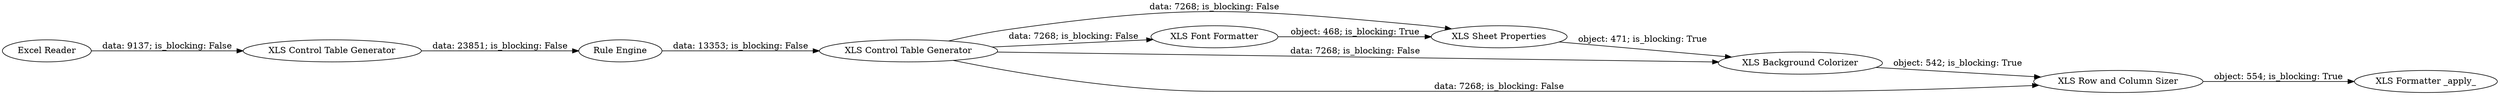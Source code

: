 digraph {
	"-8314679347572782652_12" [label="XLS Background Colorizer"]
	"-8314679347572782652_3" [label="Rule Engine"]
	"-8314679347572782652_14" [label="XLS Formatter _apply_"]
	"-8314679347572782652_8" [label="XLS Sheet Properties"]
	"-8314679347572782652_4" [label="XLS Control Table Generator"]
	"-8314679347572782652_2" [label="XLS Control Table Generator"]
	"-8314679347572782652_15" [label="XLS Row and Column Sizer"]
	"-8314679347572782652_9" [label="XLS Font Formatter"]
	"-8314679347572782652_16" [label="Excel Reader"]
	"-8314679347572782652_12" -> "-8314679347572782652_15" [label="object: 542; is_blocking: True"]
	"-8314679347572782652_2" -> "-8314679347572782652_3" [label="data: 23851; is_blocking: False"]
	"-8314679347572782652_16" -> "-8314679347572782652_2" [label="data: 9137; is_blocking: False"]
	"-8314679347572782652_4" -> "-8314679347572782652_8" [label="data: 7268; is_blocking: False"]
	"-8314679347572782652_15" -> "-8314679347572782652_14" [label="object: 554; is_blocking: True"]
	"-8314679347572782652_4" -> "-8314679347572782652_15" [label="data: 7268; is_blocking: False"]
	"-8314679347572782652_4" -> "-8314679347572782652_9" [label="data: 7268; is_blocking: False"]
	"-8314679347572782652_8" -> "-8314679347572782652_12" [label="object: 471; is_blocking: True"]
	"-8314679347572782652_4" -> "-8314679347572782652_12" [label="data: 7268; is_blocking: False"]
	"-8314679347572782652_9" -> "-8314679347572782652_8" [label="object: 468; is_blocking: True"]
	"-8314679347572782652_3" -> "-8314679347572782652_4" [label="data: 13353; is_blocking: False"]
	rankdir=LR
}
